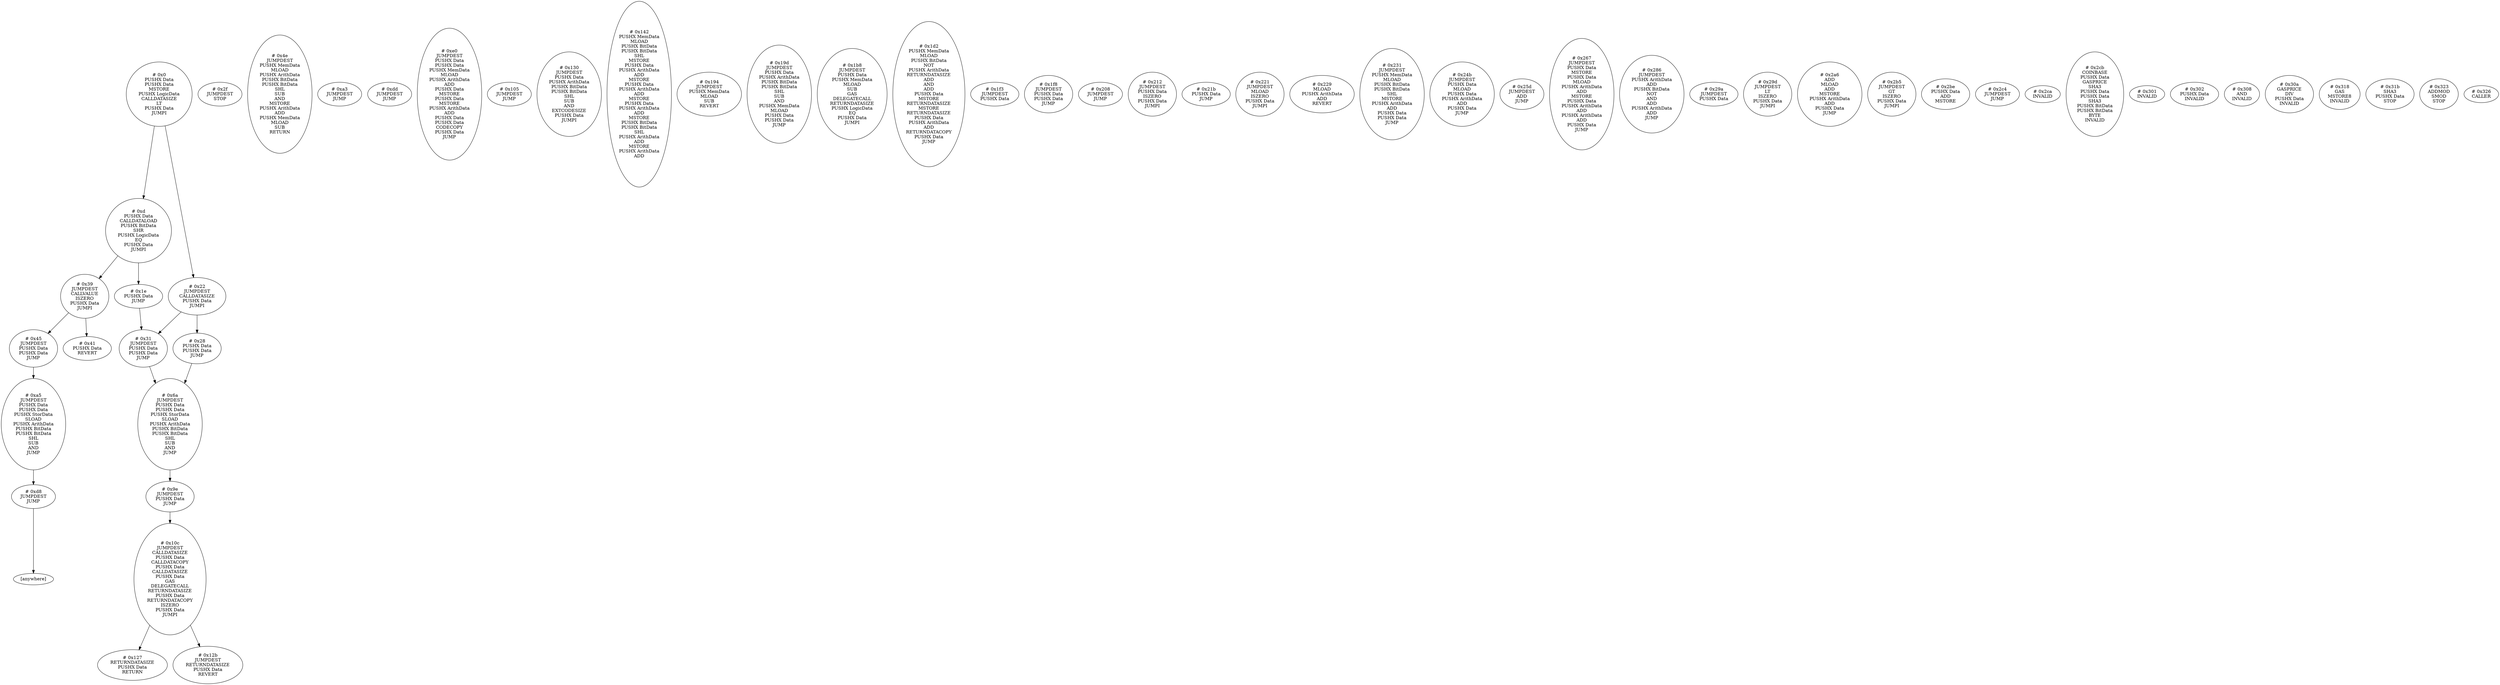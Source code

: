 /* Generated by GvGen v.1.0 (https://www.github.com/stricaud/gvgen) */

digraph G {
compound=true;
   node1 [label="[anywhere]"];
   node2 [label="# 0x0
PUSHX Data
PUSHX Data
MSTORE
PUSHX LogicData
CALLDATASIZE
LT
PUSHX Data
JUMPI
"];
   node3 [label="# 0xd
PUSHX Data
CALLDATALOAD
PUSHX BitData
SHR
PUSHX LogicData
EQ
PUSHX Data
JUMPI
"];
   node4 [label="# 0x1e
PUSHX Data
JUMP
"];
   node5 [label="# 0x22
JUMPDEST
CALLDATASIZE
PUSHX Data
JUMPI
"];
   node6 [label="# 0x28
PUSHX Data
PUSHX Data
JUMP
"];
   node7 [label="# 0x2f
JUMPDEST
STOP
"];
   node8 [label="# 0x31
JUMPDEST
PUSHX Data
PUSHX Data
JUMP
"];
   node9 [label="# 0x39
JUMPDEST
CALLVALUE
ISZERO
PUSHX Data
JUMPI
"];
   node10 [label="# 0x41
PUSHX Data
REVERT
"];
   node11 [label="# 0x45
JUMPDEST
PUSHX Data
PUSHX Data
JUMP
"];
   node12 [label="# 0x4e
JUMPDEST
PUSHX MemData
MLOAD
PUSHX ArithData
PUSHX BitData
PUSHX BitData
SHL
SUB
AND
MSTORE
PUSHX ArithData
ADD
PUSHX MemData
MLOAD
SUB
RETURN
"];
   node13 [label="# 0x6a
JUMPDEST
PUSHX Data
PUSHX Data
PUSHX StorData
SLOAD
PUSHX ArithData
PUSHX BitData
PUSHX BitData
SHL
SUB
AND
JUMP
"];
   node14 [label="# 0x9e
JUMPDEST
PUSHX Data
JUMP
"];
   node15 [label="# 0xa3
JUMPDEST
JUMP
"];
   node16 [label="# 0xa5
JUMPDEST
PUSHX Data
PUSHX Data
PUSHX StorData
SLOAD
PUSHX ArithData
PUSHX BitData
PUSHX BitData
SHL
SUB
AND
JUMP
"];
   node17 [label="# 0xd8
JUMPDEST
JUMP
"];
   node18 [label="# 0xdd
JUMPDEST
JUMP
"];
   node19 [label="# 0xe0
JUMPDEST
PUSHX Data
PUSHX Data
PUSHX MemData
MLOAD
PUSHX ArithData
ADD
PUSHX Data
MSTORE
PUSHX Data
MSTORE
PUSHX ArithData
ADD
PUSHX Data
PUSHX Data
CODECOPY
PUSHX Data
JUMP
"];
   node20 [label="# 0x105
JUMPDEST
JUMP
"];
   node21 [label="# 0x10c
JUMPDEST
CALLDATASIZE
PUSHX Data
CALLDATACOPY
PUSHX Data
CALLDATASIZE
PUSHX Data
GAS
DELEGATECALL
RETURNDATASIZE
PUSHX Data
RETURNDATACOPY
ISZERO
PUSHX Data
JUMPI
"];
   node22 [label="# 0x127
RETURNDATASIZE
PUSHX Data
RETURN
"];
   node23 [label="# 0x12b
JUMPDEST
RETURNDATASIZE
PUSHX Data
REVERT
"];
   node24 [label="# 0x130
JUMPDEST
PUSHX Data
PUSHX ArithData
PUSHX BitData
PUSHX BitData
SHL
SUB
AND
EXTCODESIZE
PUSHX Data
JUMPI
"];
   node25 [label="# 0x142
PUSHX MemData
MLOAD
PUSHX BitData
PUSHX BitData
SHL
MSTORE
PUSHX Data
PUSHX ArithData
ADD
MSTORE
PUSHX Data
PUSHX ArithData
ADD
MSTORE
PUSHX Data
PUSHX ArithData
ADD
MSTORE
PUSHX BitData
PUSHX BitData
SHL
PUSHX ArithData
ADD
MSTORE
PUSHX ArithData
ADD
"];
   node26 [label="# 0x194
JUMPDEST
PUSHX MemData
MLOAD
SUB
REVERT
"];
   node27 [label="# 0x19d
JUMPDEST
PUSHX Data
PUSHX ArithData
PUSHX BitData
PUSHX BitData
SHL
SUB
AND
PUSHX MemData
MLOAD
PUSHX Data
PUSHX Data
JUMP
"];
   node28 [label="# 0x1b8
JUMPDEST
PUSHX Data
PUSHX MemData
MLOAD
SUB
GAS
DELEGATECALL
RETURNDATASIZE
PUSHX LogicData
EQ
PUSHX Data
JUMPI
"];
   node29 [label="# 0x1d2
PUSHX MemData
MLOAD
PUSHX BitData
NOT
PUSHX ArithData
RETURNDATASIZE
ADD
AND
ADD
PUSHX Data
MSTORE
RETURNDATASIZE
MSTORE
RETURNDATASIZE
PUSHX Data
PUSHX ArithData
ADD
RETURNDATACOPY
PUSHX Data
JUMP
"];
   node30 [label="# 0x1f3
JUMPDEST
PUSHX Data
"];
   node31 [label="# 0x1f8
JUMPDEST
PUSHX Data
PUSHX Data
JUMP
"];
   node32 [label="# 0x208
JUMPDEST
JUMP
"];
   node33 [label="# 0x212
JUMPDEST
PUSHX Data
ISZERO
PUSHX Data
JUMPI
"];
   node34 [label="# 0x21b
PUSHX Data
JUMP
"];
   node35 [label="# 0x221
JUMPDEST
MLOAD
ISZERO
PUSHX Data
JUMPI
"];
   node36 [label="# 0x229
MLOAD
PUSHX ArithData
ADD
REVERT
"];
   node37 [label="# 0x231
JUMPDEST
PUSHX MemData
MLOAD
PUSHX BitData
PUSHX BitData
SHL
MSTORE
PUSHX ArithData
ADD
PUSHX Data
PUSHX Data
JUMP
"];
   node38 [label="# 0x24b
JUMPDEST
PUSHX Data
MLOAD
PUSHX Data
PUSHX ArithData
ADD
PUSHX Data
JUMP
"];
   node39 [label="# 0x25d
JUMPDEST
ADD
JUMP
"];
   node40 [label="# 0x267
JUMPDEST
PUSHX Data
MSTORE
PUSHX Data
MLOAD
PUSHX ArithData
ADD
MSTORE
PUSHX Data
PUSHX ArithData
ADD
PUSHX ArithData
ADD
PUSHX Data
JUMP
"];
   node41 [label="# 0x286
JUMPDEST
PUSHX ArithData
ADD
PUSHX BitData
NOT
AND
ADD
PUSHX ArithData
ADD
JUMP
"];
   node42 [label="# 0x29a
JUMPDEST
PUSHX Data
"];
   node43 [label="# 0x29d
JUMPDEST
LT
ISZERO
PUSHX Data
JUMPI
"];
   node44 [label="# 0x2a6
ADD
MLOAD
ADD
MSTORE
PUSHX ArithData
ADD
PUSHX Data
JUMP
"];
   node45 [label="# 0x2b5
JUMPDEST
GT
ISZERO
PUSHX Data
JUMPI
"];
   node46 [label="# 0x2be
PUSHX Data
ADD
MSTORE
"];
   node47 [label="# 0x2c4
JUMPDEST
JUMP
"];
   node48 [label="# 0x2ca
INVALID
"];
   node49 [label="# 0x2cb
COINBASE
PUSHX Data
GASPRICE
SHA3
PUSHX Data
PUSHX Data
SHA3
PUSHX BitData
PUSHX BitData
BYTE
INVALID
"];
   node50 [label="# 0x301
INVALID
"];
   node51 [label="# 0x302
PUSHX Data
INVALID
"];
   node52 [label="# 0x308
AND
INVALID
"];
   node53 [label="# 0x30a
GASPRICE
DIV
PUSHX Data
INVALID
"];
   node54 [label="# 0x318
GAS
MSTORE8
INVALID
"];
   node55 [label="# 0x31b
SHA3
PUSHX Data
STOP
"];
   node56 [label="# 0x323
ADDMOD
SMOD
STOP
"];
   node57 [label="# 0x326
CALLER
"];
node2->node5;
node2->node3;
node3->node9;
node3->node4;
node4->node8;
node5->node8;
node5->node6;
node6->node13;
node8->node13;
node9->node11;
node9->node10;
node11->node16;
node13->node14;
node14->node21;
node16->node17;
node17->node1;
node21->node23;
node21->node22;
}
